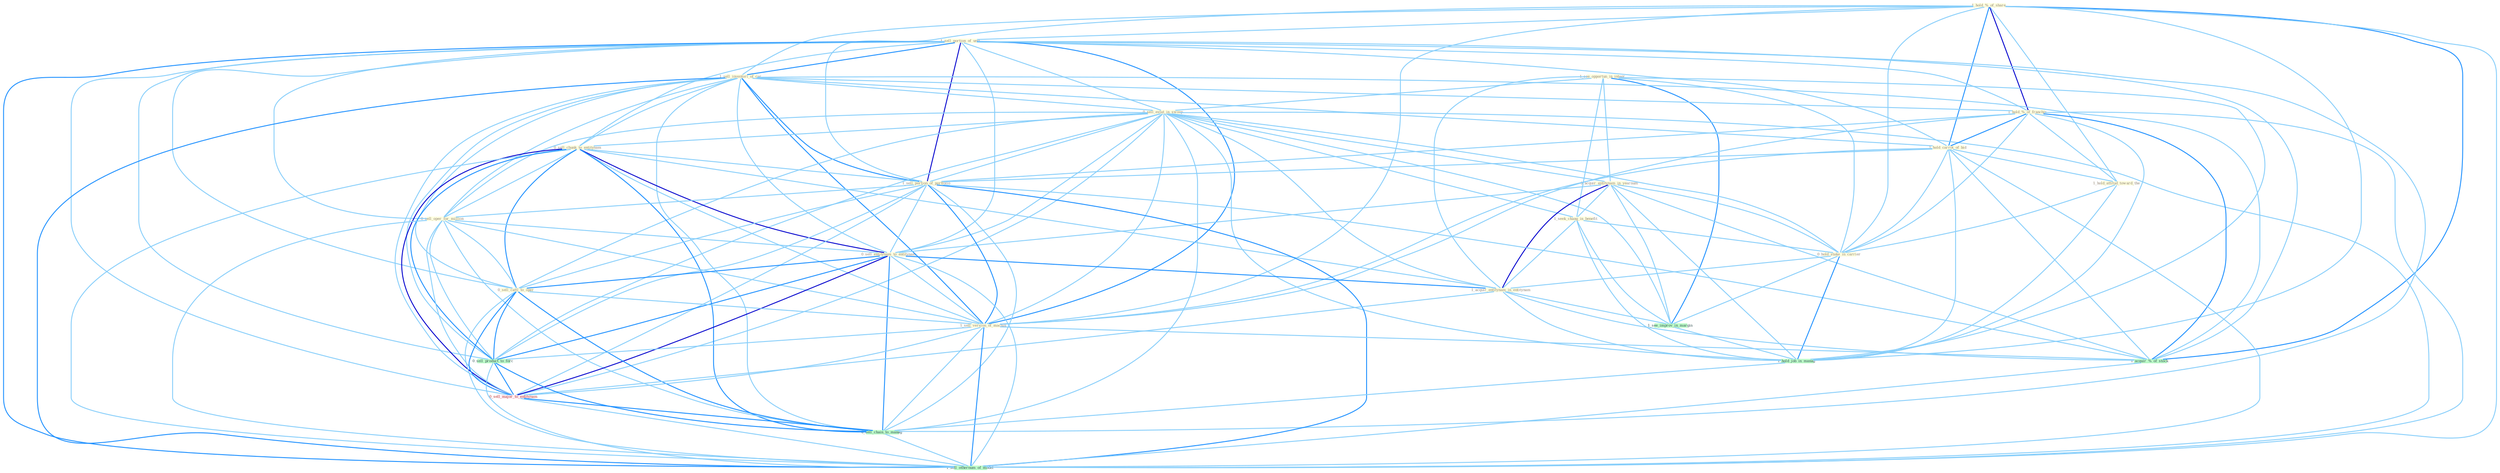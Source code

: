 Graph G{ 
    node
    [shape=polygon,style=filled,width=.5,height=.06,color="#BDFCC9",fixedsize=true,fontsize=4,
    fontcolor="#2f4f4f"];
    {node
    [color="#ffffe0", fontcolor="#8b7d6b"] "1_hold_%_of_share " "1_sell_portion_of_unit " "1_see_opportun_in_integr " "1_sell_inventori_of_car " "0_sell_estat_in_swoop " "1_hold_%_of_franchis " "1_hold_carrot_of_bid " "0_acquir_entitynam_in_yearnum " "0_sell_chunk_to_entitynam " "1_seek_chang_in_benefit " "1_sell_portion_of_portfolio " "1_hold_attitud_toward_the " "0_sell_oper_for_million " "0_hold_stake_in_carrier " "0_sell_entitynam_to_entitynam " "0_sell_cattl_to_oper " "1_acquir_entitynam_in_entitynam " "1_sell_version_of_machin "}
{node [color="#fff0f5", fontcolor="#b22222"] "0_sell_major_to_entitynam "}
edge [color="#B0E2FF"];

	"1_hold_%_of_share " -- "1_sell_portion_of_unit " [w="1", color="#87cefa" ];
	"1_hold_%_of_share " -- "1_sell_inventori_of_car " [w="1", color="#87cefa" ];
	"1_hold_%_of_share " -- "1_hold_%_of_franchis " [w="3", color="#0000cd" , len=0.6];
	"1_hold_%_of_share " -- "1_hold_carrot_of_bid " [w="2", color="#1e90ff" , len=0.8];
	"1_hold_%_of_share " -- "1_sell_portion_of_portfolio " [w="1", color="#87cefa" ];
	"1_hold_%_of_share " -- "1_hold_attitud_toward_the " [w="1", color="#87cefa" ];
	"1_hold_%_of_share " -- "0_hold_stake_in_carrier " [w="1", color="#87cefa" ];
	"1_hold_%_of_share " -- "1_sell_version_of_machin " [w="1", color="#87cefa" ];
	"1_hold_%_of_share " -- "1_acquir_%_of_stock " [w="2", color="#1e90ff" , len=0.8];
	"1_hold_%_of_share " -- "1_hold_job_in_manag " [w="1", color="#87cefa" ];
	"1_hold_%_of_share " -- "1_sell_othernum_of_model " [w="1", color="#87cefa" ];
	"1_sell_portion_of_unit " -- "1_sell_inventori_of_car " [w="2", color="#1e90ff" , len=0.8];
	"1_sell_portion_of_unit " -- "0_sell_estat_in_swoop " [w="1", color="#87cefa" ];
	"1_sell_portion_of_unit " -- "1_hold_%_of_franchis " [w="1", color="#87cefa" ];
	"1_sell_portion_of_unit " -- "1_hold_carrot_of_bid " [w="1", color="#87cefa" ];
	"1_sell_portion_of_unit " -- "0_sell_chunk_to_entitynam " [w="1", color="#87cefa" ];
	"1_sell_portion_of_unit " -- "1_sell_portion_of_portfolio " [w="3", color="#0000cd" , len=0.6];
	"1_sell_portion_of_unit " -- "0_sell_oper_for_million " [w="1", color="#87cefa" ];
	"1_sell_portion_of_unit " -- "0_sell_entitynam_to_entitynam " [w="1", color="#87cefa" ];
	"1_sell_portion_of_unit " -- "0_sell_cattl_to_oper " [w="1", color="#87cefa" ];
	"1_sell_portion_of_unit " -- "1_sell_version_of_machin " [w="2", color="#1e90ff" , len=0.8];
	"1_sell_portion_of_unit " -- "1_acquir_%_of_stock " [w="1", color="#87cefa" ];
	"1_sell_portion_of_unit " -- "0_sell_product_to_forc " [w="1", color="#87cefa" ];
	"1_sell_portion_of_unit " -- "0_sell_major_to_entitynam " [w="1", color="#87cefa" ];
	"1_sell_portion_of_unit " -- "0_sell_chain_to_manag " [w="1", color="#87cefa" ];
	"1_sell_portion_of_unit " -- "1_sell_othernum_of_model " [w="2", color="#1e90ff" , len=0.8];
	"1_see_opportun_in_integr " -- "0_sell_estat_in_swoop " [w="1", color="#87cefa" ];
	"1_see_opportun_in_integr " -- "0_acquir_entitynam_in_yearnum " [w="1", color="#87cefa" ];
	"1_see_opportun_in_integr " -- "1_seek_chang_in_benefit " [w="1", color="#87cefa" ];
	"1_see_opportun_in_integr " -- "0_hold_stake_in_carrier " [w="1", color="#87cefa" ];
	"1_see_opportun_in_integr " -- "1_acquir_entitynam_in_entitynam " [w="1", color="#87cefa" ];
	"1_see_opportun_in_integr " -- "1_see_improv_in_margin " [w="2", color="#1e90ff" , len=0.8];
	"1_see_opportun_in_integr " -- "1_hold_job_in_manag " [w="1", color="#87cefa" ];
	"1_sell_inventori_of_car " -- "0_sell_estat_in_swoop " [w="1", color="#87cefa" ];
	"1_sell_inventori_of_car " -- "1_hold_%_of_franchis " [w="1", color="#87cefa" ];
	"1_sell_inventori_of_car " -- "1_hold_carrot_of_bid " [w="1", color="#87cefa" ];
	"1_sell_inventori_of_car " -- "0_sell_chunk_to_entitynam " [w="1", color="#87cefa" ];
	"1_sell_inventori_of_car " -- "1_sell_portion_of_portfolio " [w="2", color="#1e90ff" , len=0.8];
	"1_sell_inventori_of_car " -- "0_sell_oper_for_million " [w="1", color="#87cefa" ];
	"1_sell_inventori_of_car " -- "0_sell_entitynam_to_entitynam " [w="1", color="#87cefa" ];
	"1_sell_inventori_of_car " -- "0_sell_cattl_to_oper " [w="1", color="#87cefa" ];
	"1_sell_inventori_of_car " -- "1_sell_version_of_machin " [w="2", color="#1e90ff" , len=0.8];
	"1_sell_inventori_of_car " -- "1_acquir_%_of_stock " [w="1", color="#87cefa" ];
	"1_sell_inventori_of_car " -- "0_sell_product_to_forc " [w="1", color="#87cefa" ];
	"1_sell_inventori_of_car " -- "0_sell_major_to_entitynam " [w="1", color="#87cefa" ];
	"1_sell_inventori_of_car " -- "0_sell_chain_to_manag " [w="1", color="#87cefa" ];
	"1_sell_inventori_of_car " -- "1_sell_othernum_of_model " [w="2", color="#1e90ff" , len=0.8];
	"0_sell_estat_in_swoop " -- "0_acquir_entitynam_in_yearnum " [w="1", color="#87cefa" ];
	"0_sell_estat_in_swoop " -- "0_sell_chunk_to_entitynam " [w="1", color="#87cefa" ];
	"0_sell_estat_in_swoop " -- "1_seek_chang_in_benefit " [w="1", color="#87cefa" ];
	"0_sell_estat_in_swoop " -- "1_sell_portion_of_portfolio " [w="1", color="#87cefa" ];
	"0_sell_estat_in_swoop " -- "0_sell_oper_for_million " [w="1", color="#87cefa" ];
	"0_sell_estat_in_swoop " -- "0_hold_stake_in_carrier " [w="1", color="#87cefa" ];
	"0_sell_estat_in_swoop " -- "0_sell_entitynam_to_entitynam " [w="1", color="#87cefa" ];
	"0_sell_estat_in_swoop " -- "0_sell_cattl_to_oper " [w="1", color="#87cefa" ];
	"0_sell_estat_in_swoop " -- "1_acquir_entitynam_in_entitynam " [w="1", color="#87cefa" ];
	"0_sell_estat_in_swoop " -- "1_sell_version_of_machin " [w="1", color="#87cefa" ];
	"0_sell_estat_in_swoop " -- "1_see_improv_in_margin " [w="1", color="#87cefa" ];
	"0_sell_estat_in_swoop " -- "1_hold_job_in_manag " [w="1", color="#87cefa" ];
	"0_sell_estat_in_swoop " -- "0_sell_product_to_forc " [w="1", color="#87cefa" ];
	"0_sell_estat_in_swoop " -- "0_sell_major_to_entitynam " [w="1", color="#87cefa" ];
	"0_sell_estat_in_swoop " -- "0_sell_chain_to_manag " [w="1", color="#87cefa" ];
	"0_sell_estat_in_swoop " -- "1_sell_othernum_of_model " [w="1", color="#87cefa" ];
	"1_hold_%_of_franchis " -- "1_hold_carrot_of_bid " [w="2", color="#1e90ff" , len=0.8];
	"1_hold_%_of_franchis " -- "1_sell_portion_of_portfolio " [w="1", color="#87cefa" ];
	"1_hold_%_of_franchis " -- "1_hold_attitud_toward_the " [w="1", color="#87cefa" ];
	"1_hold_%_of_franchis " -- "0_hold_stake_in_carrier " [w="1", color="#87cefa" ];
	"1_hold_%_of_franchis " -- "1_sell_version_of_machin " [w="1", color="#87cefa" ];
	"1_hold_%_of_franchis " -- "1_acquir_%_of_stock " [w="2", color="#1e90ff" , len=0.8];
	"1_hold_%_of_franchis " -- "1_hold_job_in_manag " [w="1", color="#87cefa" ];
	"1_hold_%_of_franchis " -- "1_sell_othernum_of_model " [w="1", color="#87cefa" ];
	"1_hold_carrot_of_bid " -- "1_sell_portion_of_portfolio " [w="1", color="#87cefa" ];
	"1_hold_carrot_of_bid " -- "1_hold_attitud_toward_the " [w="1", color="#87cefa" ];
	"1_hold_carrot_of_bid " -- "0_hold_stake_in_carrier " [w="1", color="#87cefa" ];
	"1_hold_carrot_of_bid " -- "1_sell_version_of_machin " [w="1", color="#87cefa" ];
	"1_hold_carrot_of_bid " -- "1_acquir_%_of_stock " [w="1", color="#87cefa" ];
	"1_hold_carrot_of_bid " -- "1_hold_job_in_manag " [w="1", color="#87cefa" ];
	"1_hold_carrot_of_bid " -- "1_sell_othernum_of_model " [w="1", color="#87cefa" ];
	"0_acquir_entitynam_in_yearnum " -- "1_seek_chang_in_benefit " [w="1", color="#87cefa" ];
	"0_acquir_entitynam_in_yearnum " -- "0_hold_stake_in_carrier " [w="1", color="#87cefa" ];
	"0_acquir_entitynam_in_yearnum " -- "0_sell_entitynam_to_entitynam " [w="1", color="#87cefa" ];
	"0_acquir_entitynam_in_yearnum " -- "1_acquir_entitynam_in_entitynam " [w="3", color="#0000cd" , len=0.6];
	"0_acquir_entitynam_in_yearnum " -- "1_see_improv_in_margin " [w="1", color="#87cefa" ];
	"0_acquir_entitynam_in_yearnum " -- "1_acquir_%_of_stock " [w="1", color="#87cefa" ];
	"0_acquir_entitynam_in_yearnum " -- "1_hold_job_in_manag " [w="1", color="#87cefa" ];
	"0_sell_chunk_to_entitynam " -- "1_sell_portion_of_portfolio " [w="1", color="#87cefa" ];
	"0_sell_chunk_to_entitynam " -- "0_sell_oper_for_million " [w="1", color="#87cefa" ];
	"0_sell_chunk_to_entitynam " -- "0_sell_entitynam_to_entitynam " [w="3", color="#0000cd" , len=0.6];
	"0_sell_chunk_to_entitynam " -- "0_sell_cattl_to_oper " [w="2", color="#1e90ff" , len=0.8];
	"0_sell_chunk_to_entitynam " -- "1_acquir_entitynam_in_entitynam " [w="1", color="#87cefa" ];
	"0_sell_chunk_to_entitynam " -- "1_sell_version_of_machin " [w="1", color="#87cefa" ];
	"0_sell_chunk_to_entitynam " -- "0_sell_product_to_forc " [w="2", color="#1e90ff" , len=0.8];
	"0_sell_chunk_to_entitynam " -- "0_sell_major_to_entitynam " [w="3", color="#0000cd" , len=0.6];
	"0_sell_chunk_to_entitynam " -- "0_sell_chain_to_manag " [w="2", color="#1e90ff" , len=0.8];
	"0_sell_chunk_to_entitynam " -- "1_sell_othernum_of_model " [w="1", color="#87cefa" ];
	"1_seek_chang_in_benefit " -- "0_hold_stake_in_carrier " [w="1", color="#87cefa" ];
	"1_seek_chang_in_benefit " -- "1_acquir_entitynam_in_entitynam " [w="1", color="#87cefa" ];
	"1_seek_chang_in_benefit " -- "1_see_improv_in_margin " [w="1", color="#87cefa" ];
	"1_seek_chang_in_benefit " -- "1_hold_job_in_manag " [w="1", color="#87cefa" ];
	"1_sell_portion_of_portfolio " -- "0_sell_oper_for_million " [w="1", color="#87cefa" ];
	"1_sell_portion_of_portfolio " -- "0_sell_entitynam_to_entitynam " [w="1", color="#87cefa" ];
	"1_sell_portion_of_portfolio " -- "0_sell_cattl_to_oper " [w="1", color="#87cefa" ];
	"1_sell_portion_of_portfolio " -- "1_sell_version_of_machin " [w="2", color="#1e90ff" , len=0.8];
	"1_sell_portion_of_portfolio " -- "1_acquir_%_of_stock " [w="1", color="#87cefa" ];
	"1_sell_portion_of_portfolio " -- "0_sell_product_to_forc " [w="1", color="#87cefa" ];
	"1_sell_portion_of_portfolio " -- "0_sell_major_to_entitynam " [w="1", color="#87cefa" ];
	"1_sell_portion_of_portfolio " -- "0_sell_chain_to_manag " [w="1", color="#87cefa" ];
	"1_sell_portion_of_portfolio " -- "1_sell_othernum_of_model " [w="2", color="#1e90ff" , len=0.8];
	"1_hold_attitud_toward_the " -- "0_hold_stake_in_carrier " [w="1", color="#87cefa" ];
	"1_hold_attitud_toward_the " -- "1_hold_job_in_manag " [w="1", color="#87cefa" ];
	"0_sell_oper_for_million " -- "0_sell_entitynam_to_entitynam " [w="1", color="#87cefa" ];
	"0_sell_oper_for_million " -- "0_sell_cattl_to_oper " [w="1", color="#87cefa" ];
	"0_sell_oper_for_million " -- "1_sell_version_of_machin " [w="1", color="#87cefa" ];
	"0_sell_oper_for_million " -- "0_sell_product_to_forc " [w="1", color="#87cefa" ];
	"0_sell_oper_for_million " -- "0_sell_major_to_entitynam " [w="1", color="#87cefa" ];
	"0_sell_oper_for_million " -- "0_sell_chain_to_manag " [w="1", color="#87cefa" ];
	"0_sell_oper_for_million " -- "1_sell_othernum_of_model " [w="1", color="#87cefa" ];
	"0_hold_stake_in_carrier " -- "1_acquir_entitynam_in_entitynam " [w="1", color="#87cefa" ];
	"0_hold_stake_in_carrier " -- "1_see_improv_in_margin " [w="1", color="#87cefa" ];
	"0_hold_stake_in_carrier " -- "1_hold_job_in_manag " [w="2", color="#1e90ff" , len=0.8];
	"0_sell_entitynam_to_entitynam " -- "0_sell_cattl_to_oper " [w="2", color="#1e90ff" , len=0.8];
	"0_sell_entitynam_to_entitynam " -- "1_acquir_entitynam_in_entitynam " [w="2", color="#1e90ff" , len=0.8];
	"0_sell_entitynam_to_entitynam " -- "1_sell_version_of_machin " [w="1", color="#87cefa" ];
	"0_sell_entitynam_to_entitynam " -- "0_sell_product_to_forc " [w="2", color="#1e90ff" , len=0.8];
	"0_sell_entitynam_to_entitynam " -- "0_sell_major_to_entitynam " [w="3", color="#0000cd" , len=0.6];
	"0_sell_entitynam_to_entitynam " -- "0_sell_chain_to_manag " [w="2", color="#1e90ff" , len=0.8];
	"0_sell_entitynam_to_entitynam " -- "1_sell_othernum_of_model " [w="1", color="#87cefa" ];
	"0_sell_cattl_to_oper " -- "1_sell_version_of_machin " [w="1", color="#87cefa" ];
	"0_sell_cattl_to_oper " -- "0_sell_product_to_forc " [w="2", color="#1e90ff" , len=0.8];
	"0_sell_cattl_to_oper " -- "0_sell_major_to_entitynam " [w="2", color="#1e90ff" , len=0.8];
	"0_sell_cattl_to_oper " -- "0_sell_chain_to_manag " [w="2", color="#1e90ff" , len=0.8];
	"0_sell_cattl_to_oper " -- "1_sell_othernum_of_model " [w="1", color="#87cefa" ];
	"1_acquir_entitynam_in_entitynam " -- "1_see_improv_in_margin " [w="1", color="#87cefa" ];
	"1_acquir_entitynam_in_entitynam " -- "1_acquir_%_of_stock " [w="1", color="#87cefa" ];
	"1_acquir_entitynam_in_entitynam " -- "1_hold_job_in_manag " [w="1", color="#87cefa" ];
	"1_acquir_entitynam_in_entitynam " -- "0_sell_major_to_entitynam " [w="1", color="#87cefa" ];
	"1_sell_version_of_machin " -- "1_acquir_%_of_stock " [w="1", color="#87cefa" ];
	"1_sell_version_of_machin " -- "0_sell_product_to_forc " [w="1", color="#87cefa" ];
	"1_sell_version_of_machin " -- "0_sell_major_to_entitynam " [w="1", color="#87cefa" ];
	"1_sell_version_of_machin " -- "0_sell_chain_to_manag " [w="1", color="#87cefa" ];
	"1_sell_version_of_machin " -- "1_sell_othernum_of_model " [w="2", color="#1e90ff" , len=0.8];
	"1_see_improv_in_margin " -- "1_hold_job_in_manag " [w="1", color="#87cefa" ];
	"1_acquir_%_of_stock " -- "1_sell_othernum_of_model " [w="1", color="#87cefa" ];
	"1_hold_job_in_manag " -- "0_sell_chain_to_manag " [w="1", color="#87cefa" ];
	"0_sell_product_to_forc " -- "0_sell_major_to_entitynam " [w="2", color="#1e90ff" , len=0.8];
	"0_sell_product_to_forc " -- "0_sell_chain_to_manag " [w="2", color="#1e90ff" , len=0.8];
	"0_sell_product_to_forc " -- "1_sell_othernum_of_model " [w="1", color="#87cefa" ];
	"0_sell_major_to_entitynam " -- "0_sell_chain_to_manag " [w="2", color="#1e90ff" , len=0.8];
	"0_sell_major_to_entitynam " -- "1_sell_othernum_of_model " [w="1", color="#87cefa" ];
	"0_sell_chain_to_manag " -- "1_sell_othernum_of_model " [w="1", color="#87cefa" ];
}
